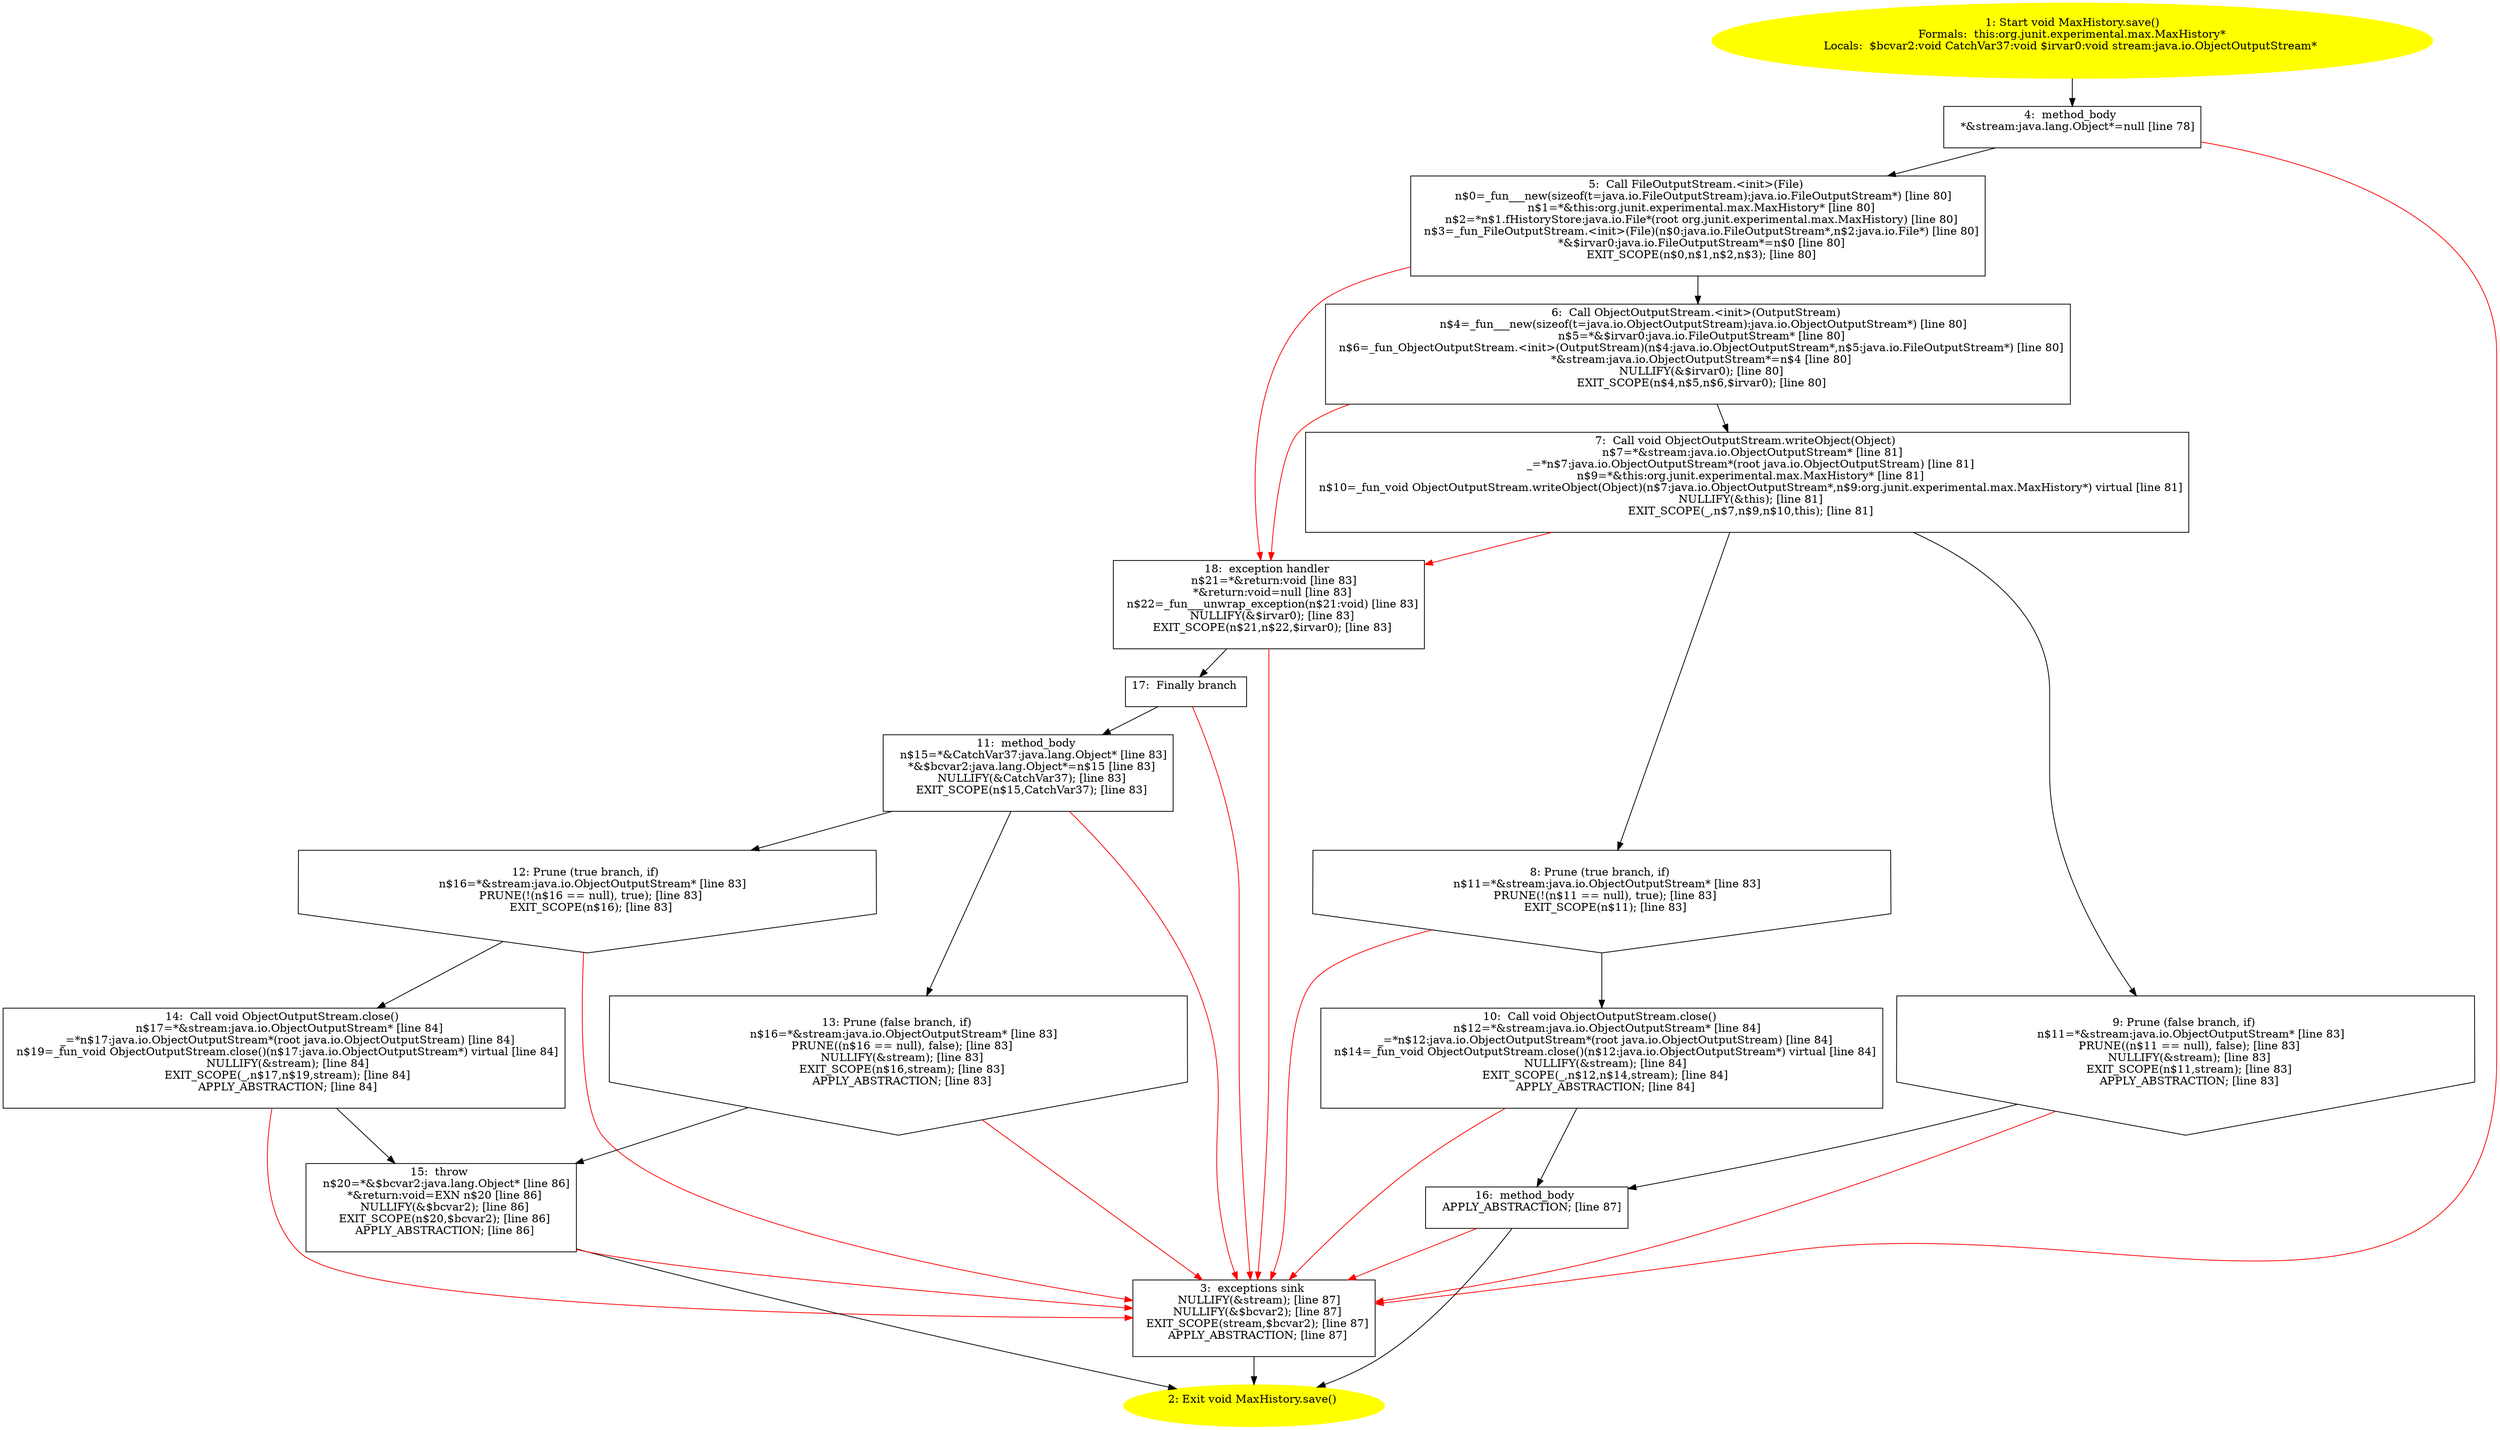 /* @generated */
digraph cfg {
"org.junit.experimental.max.MaxHistory.save():void.3e5fa6b32c8b3a1e7b30397e88b98ea5_1" [label="1: Start void MaxHistory.save()\nFormals:  this:org.junit.experimental.max.MaxHistory*\nLocals:  $bcvar2:void CatchVar37:void $irvar0:void stream:java.io.ObjectOutputStream* \n  " color=yellow style=filled]
	

	 "org.junit.experimental.max.MaxHistory.save():void.3e5fa6b32c8b3a1e7b30397e88b98ea5_1" -> "org.junit.experimental.max.MaxHistory.save():void.3e5fa6b32c8b3a1e7b30397e88b98ea5_4" ;
"org.junit.experimental.max.MaxHistory.save():void.3e5fa6b32c8b3a1e7b30397e88b98ea5_2" [label="2: Exit void MaxHistory.save() \n  " color=yellow style=filled]
	

"org.junit.experimental.max.MaxHistory.save():void.3e5fa6b32c8b3a1e7b30397e88b98ea5_3" [label="3:  exceptions sink \n   NULLIFY(&stream); [line 87]\n  NULLIFY(&$bcvar2); [line 87]\n  EXIT_SCOPE(stream,$bcvar2); [line 87]\n  APPLY_ABSTRACTION; [line 87]\n " shape="box"]
	

	 "org.junit.experimental.max.MaxHistory.save():void.3e5fa6b32c8b3a1e7b30397e88b98ea5_3" -> "org.junit.experimental.max.MaxHistory.save():void.3e5fa6b32c8b3a1e7b30397e88b98ea5_2" ;
"org.junit.experimental.max.MaxHistory.save():void.3e5fa6b32c8b3a1e7b30397e88b98ea5_4" [label="4:  method_body \n   *&stream:java.lang.Object*=null [line 78]\n " shape="box"]
	

	 "org.junit.experimental.max.MaxHistory.save():void.3e5fa6b32c8b3a1e7b30397e88b98ea5_4" -> "org.junit.experimental.max.MaxHistory.save():void.3e5fa6b32c8b3a1e7b30397e88b98ea5_5" ;
	 "org.junit.experimental.max.MaxHistory.save():void.3e5fa6b32c8b3a1e7b30397e88b98ea5_4" -> "org.junit.experimental.max.MaxHistory.save():void.3e5fa6b32c8b3a1e7b30397e88b98ea5_3" [color="red" ];
"org.junit.experimental.max.MaxHistory.save():void.3e5fa6b32c8b3a1e7b30397e88b98ea5_5" [label="5:  Call FileOutputStream.<init>(File) \n   n$0=_fun___new(sizeof(t=java.io.FileOutputStream):java.io.FileOutputStream*) [line 80]\n  n$1=*&this:org.junit.experimental.max.MaxHistory* [line 80]\n  n$2=*n$1.fHistoryStore:java.io.File*(root org.junit.experimental.max.MaxHistory) [line 80]\n  n$3=_fun_FileOutputStream.<init>(File)(n$0:java.io.FileOutputStream*,n$2:java.io.File*) [line 80]\n  *&$irvar0:java.io.FileOutputStream*=n$0 [line 80]\n  EXIT_SCOPE(n$0,n$1,n$2,n$3); [line 80]\n " shape="box"]
	

	 "org.junit.experimental.max.MaxHistory.save():void.3e5fa6b32c8b3a1e7b30397e88b98ea5_5" -> "org.junit.experimental.max.MaxHistory.save():void.3e5fa6b32c8b3a1e7b30397e88b98ea5_6" ;
	 "org.junit.experimental.max.MaxHistory.save():void.3e5fa6b32c8b3a1e7b30397e88b98ea5_5" -> "org.junit.experimental.max.MaxHistory.save():void.3e5fa6b32c8b3a1e7b30397e88b98ea5_18" [color="red" ];
"org.junit.experimental.max.MaxHistory.save():void.3e5fa6b32c8b3a1e7b30397e88b98ea5_6" [label="6:  Call ObjectOutputStream.<init>(OutputStream) \n   n$4=_fun___new(sizeof(t=java.io.ObjectOutputStream):java.io.ObjectOutputStream*) [line 80]\n  n$5=*&$irvar0:java.io.FileOutputStream* [line 80]\n  n$6=_fun_ObjectOutputStream.<init>(OutputStream)(n$4:java.io.ObjectOutputStream*,n$5:java.io.FileOutputStream*) [line 80]\n  *&stream:java.io.ObjectOutputStream*=n$4 [line 80]\n  NULLIFY(&$irvar0); [line 80]\n  EXIT_SCOPE(n$4,n$5,n$6,$irvar0); [line 80]\n " shape="box"]
	

	 "org.junit.experimental.max.MaxHistory.save():void.3e5fa6b32c8b3a1e7b30397e88b98ea5_6" -> "org.junit.experimental.max.MaxHistory.save():void.3e5fa6b32c8b3a1e7b30397e88b98ea5_7" ;
	 "org.junit.experimental.max.MaxHistory.save():void.3e5fa6b32c8b3a1e7b30397e88b98ea5_6" -> "org.junit.experimental.max.MaxHistory.save():void.3e5fa6b32c8b3a1e7b30397e88b98ea5_18" [color="red" ];
"org.junit.experimental.max.MaxHistory.save():void.3e5fa6b32c8b3a1e7b30397e88b98ea5_7" [label="7:  Call void ObjectOutputStream.writeObject(Object) \n   n$7=*&stream:java.io.ObjectOutputStream* [line 81]\n  _=*n$7:java.io.ObjectOutputStream*(root java.io.ObjectOutputStream) [line 81]\n  n$9=*&this:org.junit.experimental.max.MaxHistory* [line 81]\n  n$10=_fun_void ObjectOutputStream.writeObject(Object)(n$7:java.io.ObjectOutputStream*,n$9:org.junit.experimental.max.MaxHistory*) virtual [line 81]\n  NULLIFY(&this); [line 81]\n  EXIT_SCOPE(_,n$7,n$9,n$10,this); [line 81]\n " shape="box"]
	

	 "org.junit.experimental.max.MaxHistory.save():void.3e5fa6b32c8b3a1e7b30397e88b98ea5_7" -> "org.junit.experimental.max.MaxHistory.save():void.3e5fa6b32c8b3a1e7b30397e88b98ea5_8" ;
	 "org.junit.experimental.max.MaxHistory.save():void.3e5fa6b32c8b3a1e7b30397e88b98ea5_7" -> "org.junit.experimental.max.MaxHistory.save():void.3e5fa6b32c8b3a1e7b30397e88b98ea5_9" ;
	 "org.junit.experimental.max.MaxHistory.save():void.3e5fa6b32c8b3a1e7b30397e88b98ea5_7" -> "org.junit.experimental.max.MaxHistory.save():void.3e5fa6b32c8b3a1e7b30397e88b98ea5_18" [color="red" ];
"org.junit.experimental.max.MaxHistory.save():void.3e5fa6b32c8b3a1e7b30397e88b98ea5_8" [label="8: Prune (true branch, if) \n   n$11=*&stream:java.io.ObjectOutputStream* [line 83]\n  PRUNE(!(n$11 == null), true); [line 83]\n  EXIT_SCOPE(n$11); [line 83]\n " shape="invhouse"]
	

	 "org.junit.experimental.max.MaxHistory.save():void.3e5fa6b32c8b3a1e7b30397e88b98ea5_8" -> "org.junit.experimental.max.MaxHistory.save():void.3e5fa6b32c8b3a1e7b30397e88b98ea5_10" ;
	 "org.junit.experimental.max.MaxHistory.save():void.3e5fa6b32c8b3a1e7b30397e88b98ea5_8" -> "org.junit.experimental.max.MaxHistory.save():void.3e5fa6b32c8b3a1e7b30397e88b98ea5_3" [color="red" ];
"org.junit.experimental.max.MaxHistory.save():void.3e5fa6b32c8b3a1e7b30397e88b98ea5_9" [label="9: Prune (false branch, if) \n   n$11=*&stream:java.io.ObjectOutputStream* [line 83]\n  PRUNE((n$11 == null), false); [line 83]\n  NULLIFY(&stream); [line 83]\n  EXIT_SCOPE(n$11,stream); [line 83]\n  APPLY_ABSTRACTION; [line 83]\n " shape="invhouse"]
	

	 "org.junit.experimental.max.MaxHistory.save():void.3e5fa6b32c8b3a1e7b30397e88b98ea5_9" -> "org.junit.experimental.max.MaxHistory.save():void.3e5fa6b32c8b3a1e7b30397e88b98ea5_16" ;
	 "org.junit.experimental.max.MaxHistory.save():void.3e5fa6b32c8b3a1e7b30397e88b98ea5_9" -> "org.junit.experimental.max.MaxHistory.save():void.3e5fa6b32c8b3a1e7b30397e88b98ea5_3" [color="red" ];
"org.junit.experimental.max.MaxHistory.save():void.3e5fa6b32c8b3a1e7b30397e88b98ea5_10" [label="10:  Call void ObjectOutputStream.close() \n   n$12=*&stream:java.io.ObjectOutputStream* [line 84]\n  _=*n$12:java.io.ObjectOutputStream*(root java.io.ObjectOutputStream) [line 84]\n  n$14=_fun_void ObjectOutputStream.close()(n$12:java.io.ObjectOutputStream*) virtual [line 84]\n  NULLIFY(&stream); [line 84]\n  EXIT_SCOPE(_,n$12,n$14,stream); [line 84]\n  APPLY_ABSTRACTION; [line 84]\n " shape="box"]
	

	 "org.junit.experimental.max.MaxHistory.save():void.3e5fa6b32c8b3a1e7b30397e88b98ea5_10" -> "org.junit.experimental.max.MaxHistory.save():void.3e5fa6b32c8b3a1e7b30397e88b98ea5_16" ;
	 "org.junit.experimental.max.MaxHistory.save():void.3e5fa6b32c8b3a1e7b30397e88b98ea5_10" -> "org.junit.experimental.max.MaxHistory.save():void.3e5fa6b32c8b3a1e7b30397e88b98ea5_3" [color="red" ];
"org.junit.experimental.max.MaxHistory.save():void.3e5fa6b32c8b3a1e7b30397e88b98ea5_11" [label="11:  method_body \n   n$15=*&CatchVar37:java.lang.Object* [line 83]\n  *&$bcvar2:java.lang.Object*=n$15 [line 83]\n  NULLIFY(&CatchVar37); [line 83]\n  EXIT_SCOPE(n$15,CatchVar37); [line 83]\n " shape="box"]
	

	 "org.junit.experimental.max.MaxHistory.save():void.3e5fa6b32c8b3a1e7b30397e88b98ea5_11" -> "org.junit.experimental.max.MaxHistory.save():void.3e5fa6b32c8b3a1e7b30397e88b98ea5_12" ;
	 "org.junit.experimental.max.MaxHistory.save():void.3e5fa6b32c8b3a1e7b30397e88b98ea5_11" -> "org.junit.experimental.max.MaxHistory.save():void.3e5fa6b32c8b3a1e7b30397e88b98ea5_13" ;
	 "org.junit.experimental.max.MaxHistory.save():void.3e5fa6b32c8b3a1e7b30397e88b98ea5_11" -> "org.junit.experimental.max.MaxHistory.save():void.3e5fa6b32c8b3a1e7b30397e88b98ea5_3" [color="red" ];
"org.junit.experimental.max.MaxHistory.save():void.3e5fa6b32c8b3a1e7b30397e88b98ea5_12" [label="12: Prune (true branch, if) \n   n$16=*&stream:java.io.ObjectOutputStream* [line 83]\n  PRUNE(!(n$16 == null), true); [line 83]\n  EXIT_SCOPE(n$16); [line 83]\n " shape="invhouse"]
	

	 "org.junit.experimental.max.MaxHistory.save():void.3e5fa6b32c8b3a1e7b30397e88b98ea5_12" -> "org.junit.experimental.max.MaxHistory.save():void.3e5fa6b32c8b3a1e7b30397e88b98ea5_14" ;
	 "org.junit.experimental.max.MaxHistory.save():void.3e5fa6b32c8b3a1e7b30397e88b98ea5_12" -> "org.junit.experimental.max.MaxHistory.save():void.3e5fa6b32c8b3a1e7b30397e88b98ea5_3" [color="red" ];
"org.junit.experimental.max.MaxHistory.save():void.3e5fa6b32c8b3a1e7b30397e88b98ea5_13" [label="13: Prune (false branch, if) \n   n$16=*&stream:java.io.ObjectOutputStream* [line 83]\n  PRUNE((n$16 == null), false); [line 83]\n  NULLIFY(&stream); [line 83]\n  EXIT_SCOPE(n$16,stream); [line 83]\n  APPLY_ABSTRACTION; [line 83]\n " shape="invhouse"]
	

	 "org.junit.experimental.max.MaxHistory.save():void.3e5fa6b32c8b3a1e7b30397e88b98ea5_13" -> "org.junit.experimental.max.MaxHistory.save():void.3e5fa6b32c8b3a1e7b30397e88b98ea5_15" ;
	 "org.junit.experimental.max.MaxHistory.save():void.3e5fa6b32c8b3a1e7b30397e88b98ea5_13" -> "org.junit.experimental.max.MaxHistory.save():void.3e5fa6b32c8b3a1e7b30397e88b98ea5_3" [color="red" ];
"org.junit.experimental.max.MaxHistory.save():void.3e5fa6b32c8b3a1e7b30397e88b98ea5_14" [label="14:  Call void ObjectOutputStream.close() \n   n$17=*&stream:java.io.ObjectOutputStream* [line 84]\n  _=*n$17:java.io.ObjectOutputStream*(root java.io.ObjectOutputStream) [line 84]\n  n$19=_fun_void ObjectOutputStream.close()(n$17:java.io.ObjectOutputStream*) virtual [line 84]\n  NULLIFY(&stream); [line 84]\n  EXIT_SCOPE(_,n$17,n$19,stream); [line 84]\n  APPLY_ABSTRACTION; [line 84]\n " shape="box"]
	

	 "org.junit.experimental.max.MaxHistory.save():void.3e5fa6b32c8b3a1e7b30397e88b98ea5_14" -> "org.junit.experimental.max.MaxHistory.save():void.3e5fa6b32c8b3a1e7b30397e88b98ea5_15" ;
	 "org.junit.experimental.max.MaxHistory.save():void.3e5fa6b32c8b3a1e7b30397e88b98ea5_14" -> "org.junit.experimental.max.MaxHistory.save():void.3e5fa6b32c8b3a1e7b30397e88b98ea5_3" [color="red" ];
"org.junit.experimental.max.MaxHistory.save():void.3e5fa6b32c8b3a1e7b30397e88b98ea5_15" [label="15:  throw \n   n$20=*&$bcvar2:java.lang.Object* [line 86]\n  *&return:void=EXN n$20 [line 86]\n  NULLIFY(&$bcvar2); [line 86]\n  EXIT_SCOPE(n$20,$bcvar2); [line 86]\n  APPLY_ABSTRACTION; [line 86]\n " shape="box"]
	

	 "org.junit.experimental.max.MaxHistory.save():void.3e5fa6b32c8b3a1e7b30397e88b98ea5_15" -> "org.junit.experimental.max.MaxHistory.save():void.3e5fa6b32c8b3a1e7b30397e88b98ea5_2" ;
	 "org.junit.experimental.max.MaxHistory.save():void.3e5fa6b32c8b3a1e7b30397e88b98ea5_15" -> "org.junit.experimental.max.MaxHistory.save():void.3e5fa6b32c8b3a1e7b30397e88b98ea5_3" [color="red" ];
"org.junit.experimental.max.MaxHistory.save():void.3e5fa6b32c8b3a1e7b30397e88b98ea5_16" [label="16:  method_body \n   APPLY_ABSTRACTION; [line 87]\n " shape="box"]
	

	 "org.junit.experimental.max.MaxHistory.save():void.3e5fa6b32c8b3a1e7b30397e88b98ea5_16" -> "org.junit.experimental.max.MaxHistory.save():void.3e5fa6b32c8b3a1e7b30397e88b98ea5_2" ;
	 "org.junit.experimental.max.MaxHistory.save():void.3e5fa6b32c8b3a1e7b30397e88b98ea5_16" -> "org.junit.experimental.max.MaxHistory.save():void.3e5fa6b32c8b3a1e7b30397e88b98ea5_3" [color="red" ];
"org.junit.experimental.max.MaxHistory.save():void.3e5fa6b32c8b3a1e7b30397e88b98ea5_17" [label="17:  Finally branch \n  " shape="box"]
	

	 "org.junit.experimental.max.MaxHistory.save():void.3e5fa6b32c8b3a1e7b30397e88b98ea5_17" -> "org.junit.experimental.max.MaxHistory.save():void.3e5fa6b32c8b3a1e7b30397e88b98ea5_11" ;
	 "org.junit.experimental.max.MaxHistory.save():void.3e5fa6b32c8b3a1e7b30397e88b98ea5_17" -> "org.junit.experimental.max.MaxHistory.save():void.3e5fa6b32c8b3a1e7b30397e88b98ea5_3" [color="red" ];
"org.junit.experimental.max.MaxHistory.save():void.3e5fa6b32c8b3a1e7b30397e88b98ea5_18" [label="18:  exception handler \n   n$21=*&return:void [line 83]\n  *&return:void=null [line 83]\n  n$22=_fun___unwrap_exception(n$21:void) [line 83]\n  NULLIFY(&$irvar0); [line 83]\n  EXIT_SCOPE(n$21,n$22,$irvar0); [line 83]\n " shape="box"]
	

	 "org.junit.experimental.max.MaxHistory.save():void.3e5fa6b32c8b3a1e7b30397e88b98ea5_18" -> "org.junit.experimental.max.MaxHistory.save():void.3e5fa6b32c8b3a1e7b30397e88b98ea5_17" ;
	 "org.junit.experimental.max.MaxHistory.save():void.3e5fa6b32c8b3a1e7b30397e88b98ea5_18" -> "org.junit.experimental.max.MaxHistory.save():void.3e5fa6b32c8b3a1e7b30397e88b98ea5_3" [color="red" ];
}
